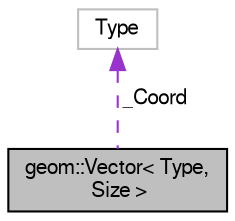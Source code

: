digraph "geom::Vector&lt; Type, Size &gt;"
{
  edge [fontname="FreeSans",fontsize="10",labelfontname="FreeSans",labelfontsize="10"];
  node [fontname="FreeSans",fontsize="10",shape=record];
  Node2 [label="geom::Vector\< Type,\l Size \>",height=0.2,width=0.4,color="black", fillcolor="grey75", style="filled", fontcolor="black"];
  Node3 -> Node2 [dir="back",color="darkorchid3",fontsize="10",style="dashed",label=" _Coord" ,fontname="FreeSans"];
  Node3 [label="Type",height=0.2,width=0.4,color="grey75", fillcolor="white", style="filled"];
}
